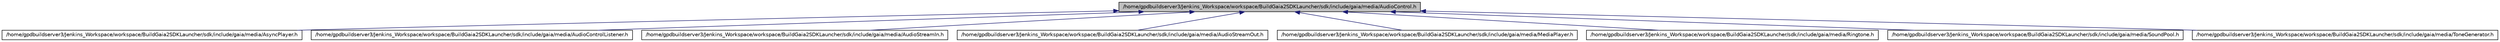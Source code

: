 digraph G
{
  edge [fontname="Helvetica",fontsize="10",labelfontname="Helvetica",labelfontsize="10"];
  node [fontname="Helvetica",fontsize="10",shape=record];
  Node1 [label="/home/gpdbuildserver3/Jenkins_Workspace/workspace/BuildGaia2SDKLauncher/sdk/include/gaia/media/AudioControl.h",height=0.2,width=0.4,color="black", fillcolor="grey75", style="filled" fontcolor="black"];
  Node1 -> Node2 [dir=back,color="midnightblue",fontsize="10",style="solid",fontname="Helvetica"];
  Node2 [label="/home/gpdbuildserver3/Jenkins_Workspace/workspace/BuildGaia2SDKLauncher/sdk/include/gaia/media/AsyncPlayer.h",height=0.2,width=0.4,color="black", fillcolor="white", style="filled",URL="$d0/d5f/_async_player_8h.html"];
  Node1 -> Node3 [dir=back,color="midnightblue",fontsize="10",style="solid",fontname="Helvetica"];
  Node3 [label="/home/gpdbuildserver3/Jenkins_Workspace/workspace/BuildGaia2SDKLauncher/sdk/include/gaia/media/AudioControlListener.h",height=0.2,width=0.4,color="black", fillcolor="white", style="filled",URL="$db/d6d/_audio_control_listener_8h.html"];
  Node1 -> Node4 [dir=back,color="midnightblue",fontsize="10",style="solid",fontname="Helvetica"];
  Node4 [label="/home/gpdbuildserver3/Jenkins_Workspace/workspace/BuildGaia2SDKLauncher/sdk/include/gaia/media/AudioStreamIn.h",height=0.2,width=0.4,color="black", fillcolor="white", style="filled",URL="$da/d64/_audio_stream_in_8h.html"];
  Node1 -> Node5 [dir=back,color="midnightblue",fontsize="10",style="solid",fontname="Helvetica"];
  Node5 [label="/home/gpdbuildserver3/Jenkins_Workspace/workspace/BuildGaia2SDKLauncher/sdk/include/gaia/media/AudioStreamOut.h",height=0.2,width=0.4,color="black", fillcolor="white", style="filled",URL="$d0/de9/_audio_stream_out_8h.html"];
  Node1 -> Node6 [dir=back,color="midnightblue",fontsize="10",style="solid",fontname="Helvetica"];
  Node6 [label="/home/gpdbuildserver3/Jenkins_Workspace/workspace/BuildGaia2SDKLauncher/sdk/include/gaia/media/MediaPlayer.h",height=0.2,width=0.4,color="black", fillcolor="white", style="filled",URL="$d9/dd7/_media_player_8h.html"];
  Node1 -> Node7 [dir=back,color="midnightblue",fontsize="10",style="solid",fontname="Helvetica"];
  Node7 [label="/home/gpdbuildserver3/Jenkins_Workspace/workspace/BuildGaia2SDKLauncher/sdk/include/gaia/media/Ringtone.h",height=0.2,width=0.4,color="black", fillcolor="white", style="filled",URL="$dd/d1d/_ringtone_8h.html"];
  Node1 -> Node8 [dir=back,color="midnightblue",fontsize="10",style="solid",fontname="Helvetica"];
  Node8 [label="/home/gpdbuildserver3/Jenkins_Workspace/workspace/BuildGaia2SDKLauncher/sdk/include/gaia/media/SoundPool.h",height=0.2,width=0.4,color="black", fillcolor="white", style="filled",URL="$d7/d26/_sound_pool_8h.html"];
  Node1 -> Node9 [dir=back,color="midnightblue",fontsize="10",style="solid",fontname="Helvetica"];
  Node9 [label="/home/gpdbuildserver3/Jenkins_Workspace/workspace/BuildGaia2SDKLauncher/sdk/include/gaia/media/ToneGenerator.h",height=0.2,width=0.4,color="black", fillcolor="white", style="filled",URL="$db/d8a/_tone_generator_8h.html"];
}
